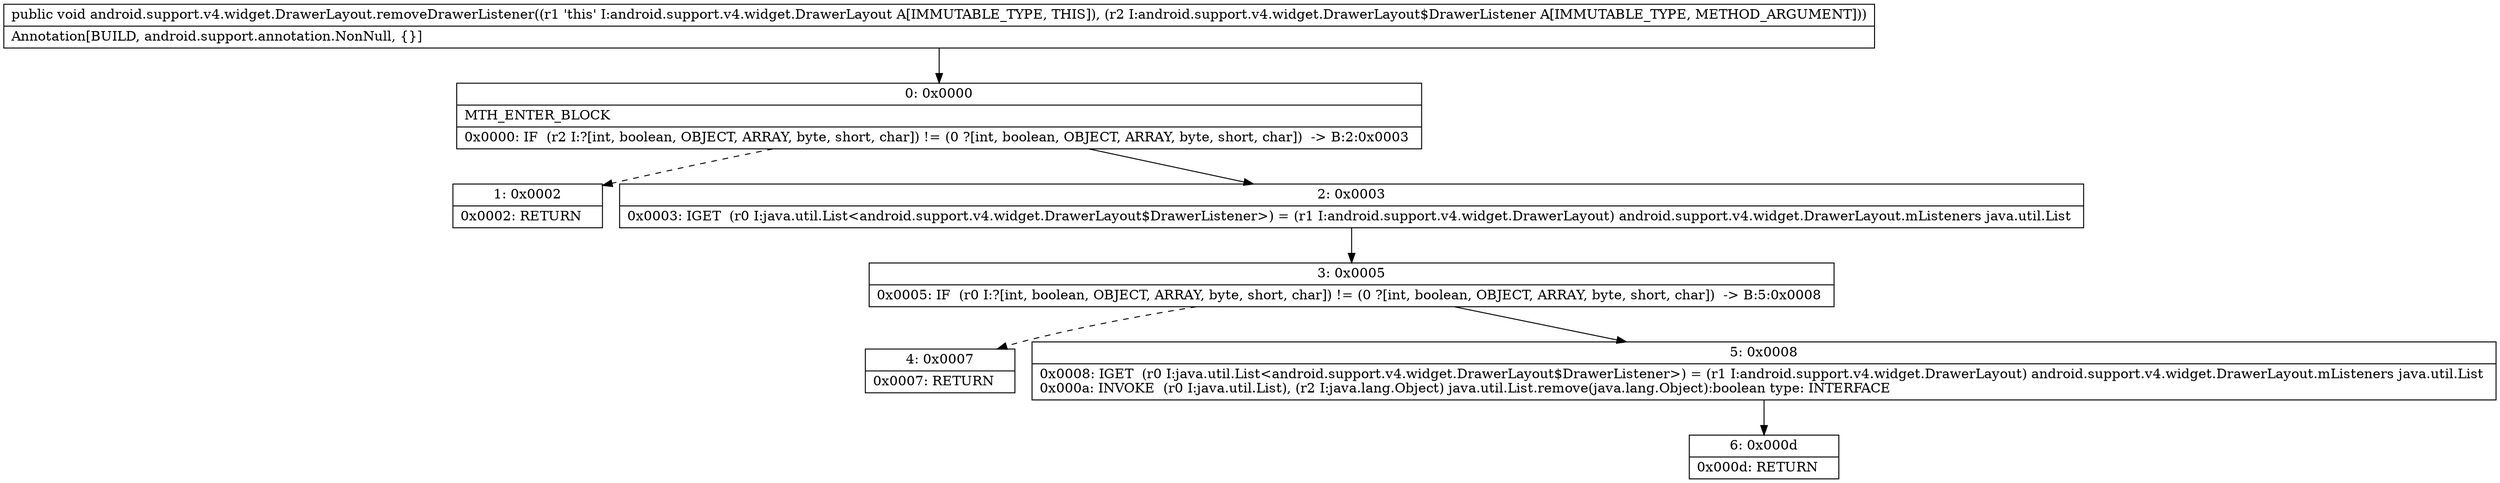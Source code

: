 digraph "CFG forandroid.support.v4.widget.DrawerLayout.removeDrawerListener(Landroid\/support\/v4\/widget\/DrawerLayout$DrawerListener;)V" {
Node_0 [shape=record,label="{0\:\ 0x0000|MTH_ENTER_BLOCK\l|0x0000: IF  (r2 I:?[int, boolean, OBJECT, ARRAY, byte, short, char]) != (0 ?[int, boolean, OBJECT, ARRAY, byte, short, char])  \-\> B:2:0x0003 \l}"];
Node_1 [shape=record,label="{1\:\ 0x0002|0x0002: RETURN   \l}"];
Node_2 [shape=record,label="{2\:\ 0x0003|0x0003: IGET  (r0 I:java.util.List\<android.support.v4.widget.DrawerLayout$DrawerListener\>) = (r1 I:android.support.v4.widget.DrawerLayout) android.support.v4.widget.DrawerLayout.mListeners java.util.List \l}"];
Node_3 [shape=record,label="{3\:\ 0x0005|0x0005: IF  (r0 I:?[int, boolean, OBJECT, ARRAY, byte, short, char]) != (0 ?[int, boolean, OBJECT, ARRAY, byte, short, char])  \-\> B:5:0x0008 \l}"];
Node_4 [shape=record,label="{4\:\ 0x0007|0x0007: RETURN   \l}"];
Node_5 [shape=record,label="{5\:\ 0x0008|0x0008: IGET  (r0 I:java.util.List\<android.support.v4.widget.DrawerLayout$DrawerListener\>) = (r1 I:android.support.v4.widget.DrawerLayout) android.support.v4.widget.DrawerLayout.mListeners java.util.List \l0x000a: INVOKE  (r0 I:java.util.List), (r2 I:java.lang.Object) java.util.List.remove(java.lang.Object):boolean type: INTERFACE \l}"];
Node_6 [shape=record,label="{6\:\ 0x000d|0x000d: RETURN   \l}"];
MethodNode[shape=record,label="{public void android.support.v4.widget.DrawerLayout.removeDrawerListener((r1 'this' I:android.support.v4.widget.DrawerLayout A[IMMUTABLE_TYPE, THIS]), (r2 I:android.support.v4.widget.DrawerLayout$DrawerListener A[IMMUTABLE_TYPE, METHOD_ARGUMENT]))  | Annotation[BUILD, android.support.annotation.NonNull, \{\}]\l}"];
MethodNode -> Node_0;
Node_0 -> Node_1[style=dashed];
Node_0 -> Node_2;
Node_2 -> Node_3;
Node_3 -> Node_4[style=dashed];
Node_3 -> Node_5;
Node_5 -> Node_6;
}

